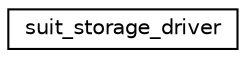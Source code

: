 digraph "Graphical Class Hierarchy"
{
 // LATEX_PDF_SIZE
  edge [fontname="Helvetica",fontsize="10",labelfontname="Helvetica",labelfontsize="10"];
  node [fontname="Helvetica",fontsize="10",shape=record];
  rankdir="LR";
  Node0 [label="suit_storage_driver",height=0.2,width=0.4,color="black", fillcolor="white", style="filled",URL="$structsuit__storage__driver.html",tooltip="SUIT storage backend driver struct."];
}

